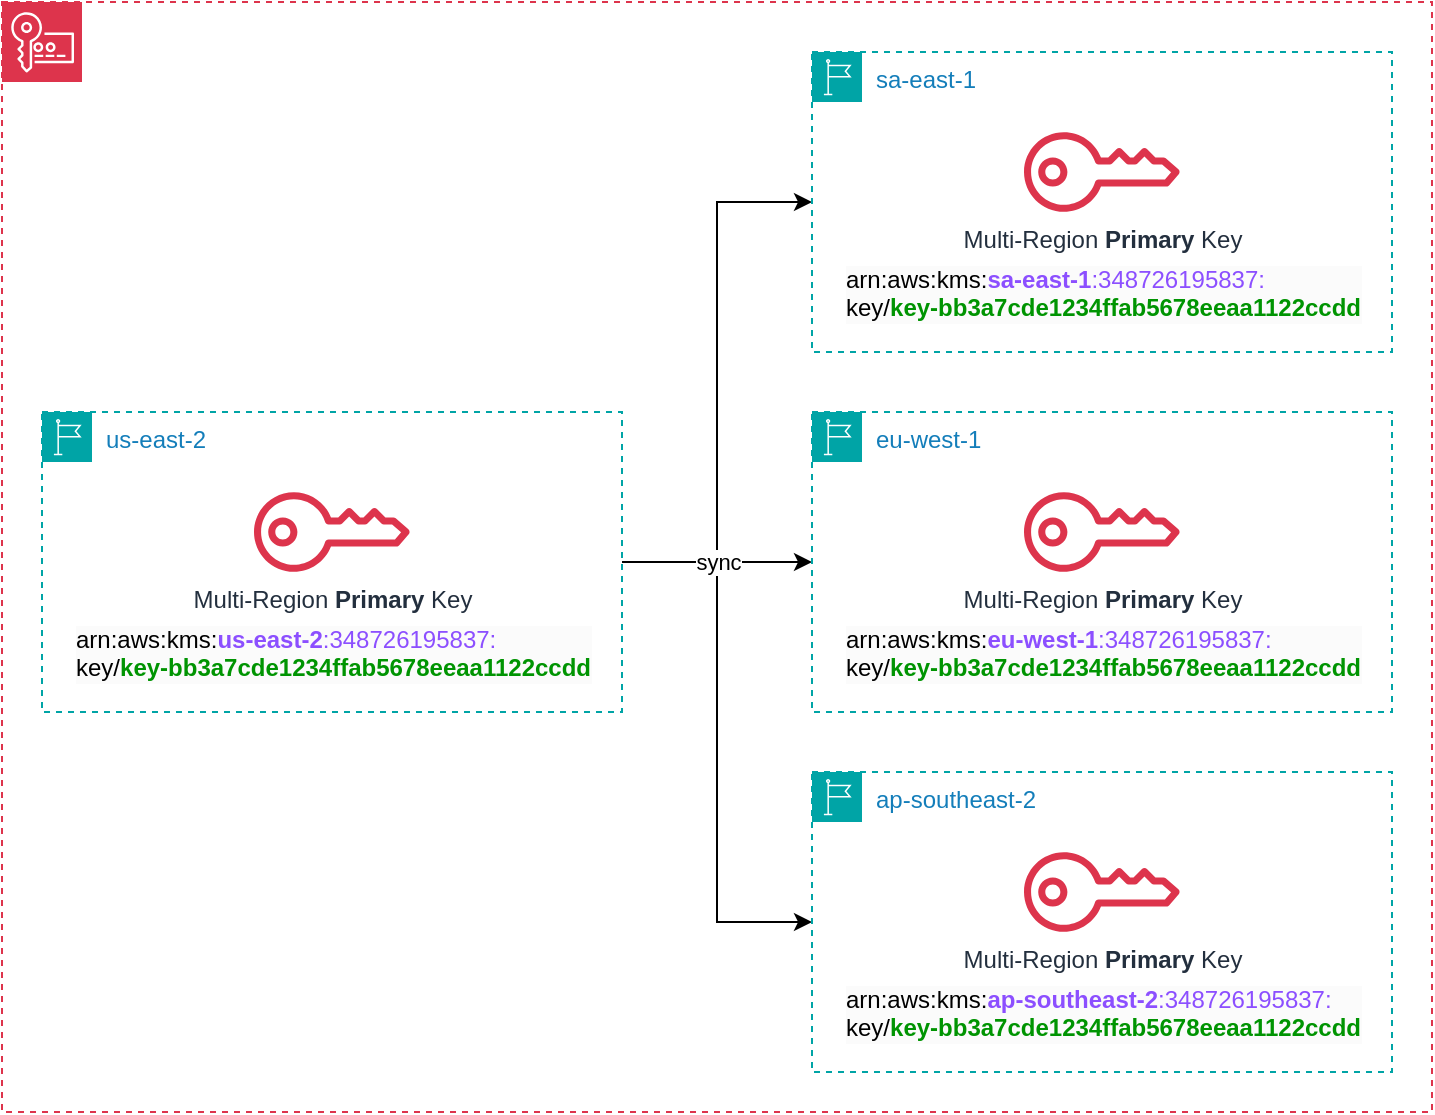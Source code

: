 <mxfile version="26.0.4">
  <diagram name="Page-1" id="JVNSsbSNXyJpVmneNrK4">
    <mxGraphModel dx="1114" dy="1198" grid="1" gridSize="10" guides="1" tooltips="1" connect="1" arrows="1" fold="1" page="1" pageScale="1" pageWidth="850" pageHeight="1100" math="0" shadow="0">
      <root>
        <mxCell id="0" />
        <mxCell id="1" parent="0" />
        <mxCell id="LL1A58i53ipHkt84gxrO-18" value="" style="rounded=0;whiteSpace=wrap;html=1;strokeColor=#DD344C;fillColor=none;dashed=1;" vertex="1" parent="1">
          <mxGeometry x="80" y="250" width="715" height="555" as="geometry" />
        </mxCell>
        <mxCell id="LL1A58i53ipHkt84gxrO-20" style="edgeStyle=orthogonalEdgeStyle;rounded=0;orthogonalLoop=1;jettySize=auto;html=1;exitX=1;exitY=0.5;exitDx=0;exitDy=0;entryX=0;entryY=0.5;entryDx=0;entryDy=0;" edge="1" parent="1" source="LL1A58i53ipHkt84gxrO-1" target="LL1A58i53ipHkt84gxrO-6">
          <mxGeometry relative="1" as="geometry" />
        </mxCell>
        <mxCell id="LL1A58i53ipHkt84gxrO-21" style="edgeStyle=orthogonalEdgeStyle;rounded=0;orthogonalLoop=1;jettySize=auto;html=1;entryX=0;entryY=0.5;entryDx=0;entryDy=0;" edge="1" parent="1" source="LL1A58i53ipHkt84gxrO-1" target="LL1A58i53ipHkt84gxrO-12">
          <mxGeometry relative="1" as="geometry" />
        </mxCell>
        <mxCell id="LL1A58i53ipHkt84gxrO-22" value="sync" style="edgeStyle=orthogonalEdgeStyle;rounded=0;orthogonalLoop=1;jettySize=auto;html=1;entryX=0;entryY=0.5;entryDx=0;entryDy=0;" edge="1" parent="1" source="LL1A58i53ipHkt84gxrO-1" target="LL1A58i53ipHkt84gxrO-9">
          <mxGeometry relative="1" as="geometry" />
        </mxCell>
        <mxCell id="LL1A58i53ipHkt84gxrO-1" value="us-east-2" style="points=[[0,0],[0.25,0],[0.5,0],[0.75,0],[1,0],[1,0.25],[1,0.5],[1,0.75],[1,1],[0.75,1],[0.5,1],[0.25,1],[0,1],[0,0.75],[0,0.5],[0,0.25]];outlineConnect=0;gradientColor=none;html=1;whiteSpace=wrap;fontSize=12;fontStyle=0;container=1;pointerEvents=0;collapsible=0;recursiveResize=0;shape=mxgraph.aws4.group;grIcon=mxgraph.aws4.group_region;strokeColor=#00A4A6;fillColor=none;verticalAlign=top;align=left;spacingLeft=30;fontColor=#147EBA;dashed=1;" vertex="1" parent="1">
          <mxGeometry x="100" y="455" width="290" height="150" as="geometry" />
        </mxCell>
        <mxCell id="LL1A58i53ipHkt84gxrO-3" value="Multi-Region &lt;b&gt;Primary&lt;/b&gt; Key" style="sketch=0;outlineConnect=0;fontColor=#232F3E;gradientColor=none;fillColor=#DD344C;strokeColor=none;dashed=0;verticalLabelPosition=bottom;verticalAlign=top;align=center;html=1;fontSize=12;fontStyle=0;aspect=fixed;pointerEvents=1;shape=mxgraph.aws4.addon;" vertex="1" parent="LL1A58i53ipHkt84gxrO-1">
          <mxGeometry x="106" y="40" width="78" height="40" as="geometry" />
        </mxCell>
        <mxCell id="LL1A58i53ipHkt84gxrO-5" value="&lt;div style=&quot;forced-color-adjust: none; font-family: Helvetica; font-size: 12px; font-style: normal; font-variant-ligatures: normal; font-variant-caps: normal; letter-spacing: normal; orphans: 2; text-indent: 0px; text-transform: none; widows: 2; word-spacing: 0px; -webkit-text-stroke-width: 0px; white-space: nowrap; background-color: rgb(251, 251, 251); text-decoration-thickness: initial; text-decoration-style: initial; text-decoration-color: initial;&quot;&gt;&lt;span style=&quot;font-weight: 400; color: light-dark(rgb(0, 0, 0), rgb(0, 0, 0));&quot;&gt;arn:aws:kms:&lt;/span&gt;&lt;font style=&quot;color: rgb(140, 79, 255);&quot;&gt;&lt;b&gt;us-east-2&lt;/b&gt;:348726195837:&lt;/font&gt;&lt;/div&gt;&lt;div style=&quot;forced-color-adjust: none; font-family: Helvetica; font-size: 12px; font-style: normal; font-variant-ligatures: normal; font-variant-caps: normal; letter-spacing: normal; orphans: 2; text-indent: 0px; text-transform: none; widows: 2; word-spacing: 0px; -webkit-text-stroke-width: 0px; white-space: nowrap; background-color: rgb(251, 251, 251); text-decoration-thickness: initial; text-decoration-style: initial; text-decoration-color: initial;&quot;&gt;&lt;span style=&quot;color: light-dark(rgb(0, 0, 0), rgb(0, 0, 0)); font-weight: 400;&quot;&gt;key/&lt;/span&gt;&lt;b style=&quot;&quot;&gt;&lt;font style=&quot;color: light-dark(rgb(0, 148, 2), rgb(237, 237, 237));&quot;&gt;key-bb3a7cde1234ffab5678eeaa1122ccdd&lt;/font&gt;&lt;/b&gt;&lt;/div&gt;" style="text;whiteSpace=wrap;html=1;align=left;" vertex="1" parent="LL1A58i53ipHkt84gxrO-1">
          <mxGeometry x="15" y="100" width="260" height="40" as="geometry" />
        </mxCell>
        <mxCell id="LL1A58i53ipHkt84gxrO-2" value="" style="sketch=0;points=[[0,0,0],[0.25,0,0],[0.5,0,0],[0.75,0,0],[1,0,0],[0,1,0],[0.25,1,0],[0.5,1,0],[0.75,1,0],[1,1,0],[0,0.25,0],[0,0.5,0],[0,0.75,0],[1,0.25,0],[1,0.5,0],[1,0.75,0]];outlineConnect=0;fontColor=#232F3E;fillColor=#DD344C;strokeColor=#ffffff;dashed=0;verticalLabelPosition=bottom;verticalAlign=top;align=center;html=1;fontSize=12;fontStyle=0;aspect=fixed;shape=mxgraph.aws4.resourceIcon;resIcon=mxgraph.aws4.key_management_service;" vertex="1" parent="1">
          <mxGeometry x="80" y="250" width="40" height="40" as="geometry" />
        </mxCell>
        <mxCell id="LL1A58i53ipHkt84gxrO-6" value="sa-east-1" style="points=[[0,0],[0.25,0],[0.5,0],[0.75,0],[1,0],[1,0.25],[1,0.5],[1,0.75],[1,1],[0.75,1],[0.5,1],[0.25,1],[0,1],[0,0.75],[0,0.5],[0,0.25]];outlineConnect=0;gradientColor=none;html=1;whiteSpace=wrap;fontSize=12;fontStyle=0;container=1;pointerEvents=0;collapsible=0;recursiveResize=0;shape=mxgraph.aws4.group;grIcon=mxgraph.aws4.group_region;strokeColor=#00A4A6;fillColor=none;verticalAlign=top;align=left;spacingLeft=30;fontColor=#147EBA;dashed=1;" vertex="1" parent="1">
          <mxGeometry x="485" y="275" width="290" height="150" as="geometry" />
        </mxCell>
        <mxCell id="LL1A58i53ipHkt84gxrO-7" value="Multi-Region &lt;b&gt;Primary&lt;/b&gt; Key" style="sketch=0;outlineConnect=0;fontColor=#232F3E;gradientColor=none;fillColor=#DD344C;strokeColor=none;dashed=0;verticalLabelPosition=bottom;verticalAlign=top;align=center;html=1;fontSize=12;fontStyle=0;aspect=fixed;pointerEvents=1;shape=mxgraph.aws4.addon;" vertex="1" parent="LL1A58i53ipHkt84gxrO-6">
          <mxGeometry x="106" y="40" width="78" height="40" as="geometry" />
        </mxCell>
        <mxCell id="LL1A58i53ipHkt84gxrO-8" value="&lt;div style=&quot;forced-color-adjust: none; font-family: Helvetica; font-size: 12px; font-style: normal; font-variant-ligatures: normal; font-variant-caps: normal; letter-spacing: normal; orphans: 2; text-indent: 0px; text-transform: none; widows: 2; word-spacing: 0px; -webkit-text-stroke-width: 0px; white-space: nowrap; background-color: rgb(251, 251, 251); text-decoration-thickness: initial; text-decoration-style: initial; text-decoration-color: initial;&quot;&gt;&lt;span style=&quot;font-weight: 400; color: light-dark(rgb(0, 0, 0), rgb(0, 0, 0));&quot;&gt;arn:aws:kms:&lt;/span&gt;&lt;font style=&quot;color: rgb(140, 79, 255);&quot;&gt;&lt;b&gt;sa-east-1&lt;/b&gt;:348726195837:&lt;/font&gt;&lt;/div&gt;&lt;div style=&quot;forced-color-adjust: none; font-family: Helvetica; font-size: 12px; font-style: normal; font-variant-ligatures: normal; font-variant-caps: normal; letter-spacing: normal; orphans: 2; text-indent: 0px; text-transform: none; widows: 2; word-spacing: 0px; -webkit-text-stroke-width: 0px; white-space: nowrap; background-color: rgb(251, 251, 251); text-decoration-thickness: initial; text-decoration-style: initial; text-decoration-color: initial;&quot;&gt;&lt;span style=&quot;color: light-dark(rgb(0, 0, 0), rgb(0, 0, 0)); font-weight: 400;&quot;&gt;key/&lt;/span&gt;&lt;b style=&quot;&quot;&gt;&lt;font style=&quot;color: light-dark(rgb(0, 148, 2), rgb(237, 237, 237));&quot;&gt;key-bb3a7cde1234ffab5678eeaa1122ccdd&lt;/font&gt;&lt;/b&gt;&lt;/div&gt;" style="text;whiteSpace=wrap;html=1;align=left;" vertex="1" parent="LL1A58i53ipHkt84gxrO-6">
          <mxGeometry x="15" y="100" width="260" height="40" as="geometry" />
        </mxCell>
        <mxCell id="LL1A58i53ipHkt84gxrO-9" value="eu-west-1" style="points=[[0,0],[0.25,0],[0.5,0],[0.75,0],[1,0],[1,0.25],[1,0.5],[1,0.75],[1,1],[0.75,1],[0.5,1],[0.25,1],[0,1],[0,0.75],[0,0.5],[0,0.25]];outlineConnect=0;gradientColor=none;html=1;whiteSpace=wrap;fontSize=12;fontStyle=0;container=1;pointerEvents=0;collapsible=0;recursiveResize=0;shape=mxgraph.aws4.group;grIcon=mxgraph.aws4.group_region;strokeColor=#00A4A6;fillColor=none;verticalAlign=top;align=left;spacingLeft=30;fontColor=#147EBA;dashed=1;" vertex="1" parent="1">
          <mxGeometry x="485" y="455" width="290" height="150" as="geometry" />
        </mxCell>
        <mxCell id="LL1A58i53ipHkt84gxrO-10" value="Multi-Region &lt;b&gt;Primary&lt;/b&gt; Key" style="sketch=0;outlineConnect=0;fontColor=#232F3E;gradientColor=none;fillColor=#DD344C;strokeColor=none;dashed=0;verticalLabelPosition=bottom;verticalAlign=top;align=center;html=1;fontSize=12;fontStyle=0;aspect=fixed;pointerEvents=1;shape=mxgraph.aws4.addon;" vertex="1" parent="LL1A58i53ipHkt84gxrO-9">
          <mxGeometry x="106" y="40" width="78" height="40" as="geometry" />
        </mxCell>
        <mxCell id="LL1A58i53ipHkt84gxrO-11" value="&lt;div style=&quot;forced-color-adjust: none; font-family: Helvetica; font-size: 12px; font-style: normal; font-variant-ligatures: normal; font-variant-caps: normal; letter-spacing: normal; orphans: 2; text-indent: 0px; text-transform: none; widows: 2; word-spacing: 0px; -webkit-text-stroke-width: 0px; white-space: nowrap; background-color: rgb(251, 251, 251); text-decoration-thickness: initial; text-decoration-style: initial; text-decoration-color: initial;&quot;&gt;&lt;div style=&quot;background-color: rgb(251, 251, 251);&quot;&gt;&lt;span style=&quot;color: light-dark(rgb(0, 0, 0), rgb(0, 0, 0));&quot;&gt;arn:aws:kms:&lt;/span&gt;&lt;font style=&quot;color: rgb(140, 79, 255);&quot;&gt;&lt;b&gt;eu-west-1&lt;/b&gt;:348726195837:&lt;/font&gt;&lt;/div&gt;&lt;div style=&quot;background-color: rgb(251, 251, 251);&quot;&gt;&lt;span style=&quot;color: light-dark(rgb(0, 0, 0), rgb(0, 0, 0));&quot;&gt;key/&lt;/span&gt;&lt;b&gt;&lt;font style=&quot;color: light-dark(rgb(0, 148, 2), rgb(237, 237, 237));&quot;&gt;key-bb3a7cde1234ffab5678eeaa1122ccdd&lt;/font&gt;&lt;/b&gt;&lt;/div&gt;&lt;/div&gt;" style="text;whiteSpace=wrap;html=1;align=left;" vertex="1" parent="LL1A58i53ipHkt84gxrO-9">
          <mxGeometry x="15" y="100" width="260" height="40" as="geometry" />
        </mxCell>
        <mxCell id="LL1A58i53ipHkt84gxrO-12" value="ap-southeast-2" style="points=[[0,0],[0.25,0],[0.5,0],[0.75,0],[1,0],[1,0.25],[1,0.5],[1,0.75],[1,1],[0.75,1],[0.5,1],[0.25,1],[0,1],[0,0.75],[0,0.5],[0,0.25]];outlineConnect=0;gradientColor=none;html=1;whiteSpace=wrap;fontSize=12;fontStyle=0;container=1;pointerEvents=0;collapsible=0;recursiveResize=0;shape=mxgraph.aws4.group;grIcon=mxgraph.aws4.group_region;strokeColor=#00A4A6;fillColor=none;verticalAlign=top;align=left;spacingLeft=30;fontColor=#147EBA;dashed=1;" vertex="1" parent="1">
          <mxGeometry x="485" y="635" width="290" height="150" as="geometry" />
        </mxCell>
        <mxCell id="LL1A58i53ipHkt84gxrO-13" value="Multi-Region &lt;b&gt;Primary&lt;/b&gt; Key" style="sketch=0;outlineConnect=0;fontColor=#232F3E;gradientColor=none;fillColor=#DD344C;strokeColor=none;dashed=0;verticalLabelPosition=bottom;verticalAlign=top;align=center;html=1;fontSize=12;fontStyle=0;aspect=fixed;pointerEvents=1;shape=mxgraph.aws4.addon;" vertex="1" parent="LL1A58i53ipHkt84gxrO-12">
          <mxGeometry x="106" y="40" width="78" height="40" as="geometry" />
        </mxCell>
        <mxCell id="LL1A58i53ipHkt84gxrO-14" value="&lt;div style=&quot;forced-color-adjust: none; font-family: Helvetica; font-size: 12px; font-style: normal; font-variant-ligatures: normal; font-variant-caps: normal; letter-spacing: normal; orphans: 2; text-indent: 0px; text-transform: none; widows: 2; word-spacing: 0px; -webkit-text-stroke-width: 0px; white-space: nowrap; background-color: rgb(251, 251, 251); text-decoration-thickness: initial; text-decoration-style: initial; text-decoration-color: initial;&quot;&gt;&lt;span style=&quot;font-weight: 400; color: light-dark(rgb(0, 0, 0), rgb(0, 0, 0));&quot;&gt;arn:aws:kms:&lt;/span&gt;&lt;font style=&quot;color: rgb(140, 79, 255);&quot;&gt;&lt;b&gt;ap-southeast-2&lt;/b&gt;:348726195837:&lt;/font&gt;&lt;/div&gt;&lt;div style=&quot;forced-color-adjust: none; font-family: Helvetica; font-size: 12px; font-style: normal; font-variant-ligatures: normal; font-variant-caps: normal; letter-spacing: normal; orphans: 2; text-indent: 0px; text-transform: none; widows: 2; word-spacing: 0px; -webkit-text-stroke-width: 0px; white-space: nowrap; background-color: rgb(251, 251, 251); text-decoration-thickness: initial; text-decoration-style: initial; text-decoration-color: initial;&quot;&gt;&lt;span style=&quot;color: light-dark(rgb(0, 0, 0), rgb(0, 0, 0)); font-weight: 400;&quot;&gt;key/&lt;/span&gt;&lt;b style=&quot;&quot;&gt;&lt;font style=&quot;color: light-dark(rgb(0, 148, 2), rgb(237, 237, 237));&quot;&gt;key-bb3a7cde1234ffab5678eeaa1122ccdd&lt;/font&gt;&lt;/b&gt;&lt;/div&gt;" style="text;whiteSpace=wrap;html=1;align=left;" vertex="1" parent="LL1A58i53ipHkt84gxrO-12">
          <mxGeometry x="15" y="100" width="260" height="40" as="geometry" />
        </mxCell>
      </root>
    </mxGraphModel>
  </diagram>
</mxfile>
